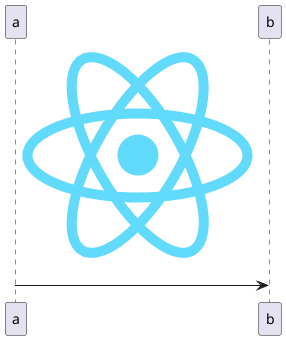 {
  "sha1": "7sdwm48j2erjryv2zg79iofrgi4tzjb",
  "insertion": {
    "when": "2024-05-30T20:48:21.266Z",
    "url": "https://github.com/plantuml/plantuml/issues/1199",
    "user": "plantuml@gmail.com"
  }
}
@startuml
sprite logo <svg viewBox="0 0 230 230">0
<circle cx="115" cy="102" r="20.5" fill="#61dafb"/>
<ellipse rx="110" ry="42"  cx="115" cy="102" stroke="#61dafb" stroke-width="10" fill="none"/>
<g transform="rotate(60 115 102)">
<ellipse rx="110" ry="42"  cx="115" cy="102" stroke="#61dafb" stroke-width="10" fill="none"/>
</g>
<g transform="rotate(-60 115 102)">
<ellipse rx="110" ry="42"  cx="115" cy="102" stroke="#61dafb" stroke-width="10" fill="none"/>
</g>
</svg>

a->b: <$logo>
@enduml

